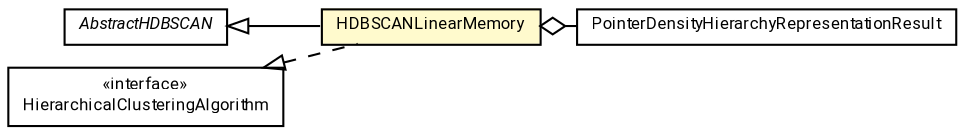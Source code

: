 #!/usr/local/bin/dot
#
# Class diagram 
# Generated by UMLGraph version R5_7_2-60-g0e99a6 (http://www.spinellis.gr/umlgraph/)
#

digraph G {
	graph [fontnames="svg"]
	edge [fontname="Roboto",fontsize=7,labelfontname="Roboto",labelfontsize=7,color="black"];
	node [fontname="Roboto",fontcolor="black",fontsize=8,shape=plaintext,margin=0,width=0,height=0];
	nodesep=0.15;
	ranksep=0.25;
	rankdir=LR;
	// de.lmu.ifi.dbs.elki.algorithm.clustering.hierarchical.HDBSCANLinearMemory<O>
	c4872615 [label=<<table title="de.lmu.ifi.dbs.elki.algorithm.clustering.hierarchical.HDBSCANLinearMemory" border="0" cellborder="1" cellspacing="0" cellpadding="2" bgcolor="lemonChiffon" href="HDBSCANLinearMemory.html" target="_parent">
		<tr><td><table border="0" cellspacing="0" cellpadding="1">
		<tr><td align="center" balign="center"> <font face="Roboto">HDBSCANLinearMemory</font> </td></tr>
		</table></td></tr>
		</table>>, URL="HDBSCANLinearMemory.html"];
	// de.lmu.ifi.dbs.elki.algorithm.clustering.hierarchical.AbstractHDBSCAN<O, R extends de.lmu.ifi.dbs.elki.result.Result>
	c4872650 [label=<<table title="de.lmu.ifi.dbs.elki.algorithm.clustering.hierarchical.AbstractHDBSCAN" border="0" cellborder="1" cellspacing="0" cellpadding="2" href="AbstractHDBSCAN.html" target="_parent">
		<tr><td><table border="0" cellspacing="0" cellpadding="1">
		<tr><td align="center" balign="center"> <font face="Roboto"><i>AbstractHDBSCAN</i></font> </td></tr>
		</table></td></tr>
		</table>>, URL="AbstractHDBSCAN.html"];
	// de.lmu.ifi.dbs.elki.algorithm.clustering.hierarchical.PointerDensityHierarchyRepresentationResult
	c4872708 [label=<<table title="de.lmu.ifi.dbs.elki.algorithm.clustering.hierarchical.PointerDensityHierarchyRepresentationResult" border="0" cellborder="1" cellspacing="0" cellpadding="2" href="PointerDensityHierarchyRepresentationResult.html" target="_parent">
		<tr><td><table border="0" cellspacing="0" cellpadding="1">
		<tr><td align="center" balign="center"> <font face="Roboto">PointerDensityHierarchyRepresentationResult</font> </td></tr>
		</table></td></tr>
		</table>>, URL="PointerDensityHierarchyRepresentationResult.html"];
	// de.lmu.ifi.dbs.elki.algorithm.clustering.hierarchical.HierarchicalClusteringAlgorithm
	c4872709 [label=<<table title="de.lmu.ifi.dbs.elki.algorithm.clustering.hierarchical.HierarchicalClusteringAlgorithm" border="0" cellborder="1" cellspacing="0" cellpadding="2" href="HierarchicalClusteringAlgorithm.html" target="_parent">
		<tr><td><table border="0" cellspacing="0" cellpadding="1">
		<tr><td align="center" balign="center"> &#171;interface&#187; </td></tr>
		<tr><td align="center" balign="center"> <font face="Roboto">HierarchicalClusteringAlgorithm</font> </td></tr>
		</table></td></tr>
		</table>>, URL="HierarchicalClusteringAlgorithm.html"];
	// de.lmu.ifi.dbs.elki.algorithm.clustering.hierarchical.HDBSCANLinearMemory<O> extends de.lmu.ifi.dbs.elki.algorithm.clustering.hierarchical.AbstractHDBSCAN<O, R extends de.lmu.ifi.dbs.elki.result.Result>
	c4872650 -> c4872615 [arrowtail=empty,dir=back,weight=10];
	// de.lmu.ifi.dbs.elki.algorithm.clustering.hierarchical.HDBSCANLinearMemory<O> implements de.lmu.ifi.dbs.elki.algorithm.clustering.hierarchical.HierarchicalClusteringAlgorithm
	c4872709 -> c4872615 [arrowtail=empty,style=dashed,dir=back,weight=9];
	// de.lmu.ifi.dbs.elki.algorithm.clustering.hierarchical.HDBSCANLinearMemory<O> has de.lmu.ifi.dbs.elki.algorithm.clustering.hierarchical.PointerDensityHierarchyRepresentationResult
	c4872615 -> c4872708 [arrowhead=none,arrowtail=ediamond,dir=back,weight=4];
}

